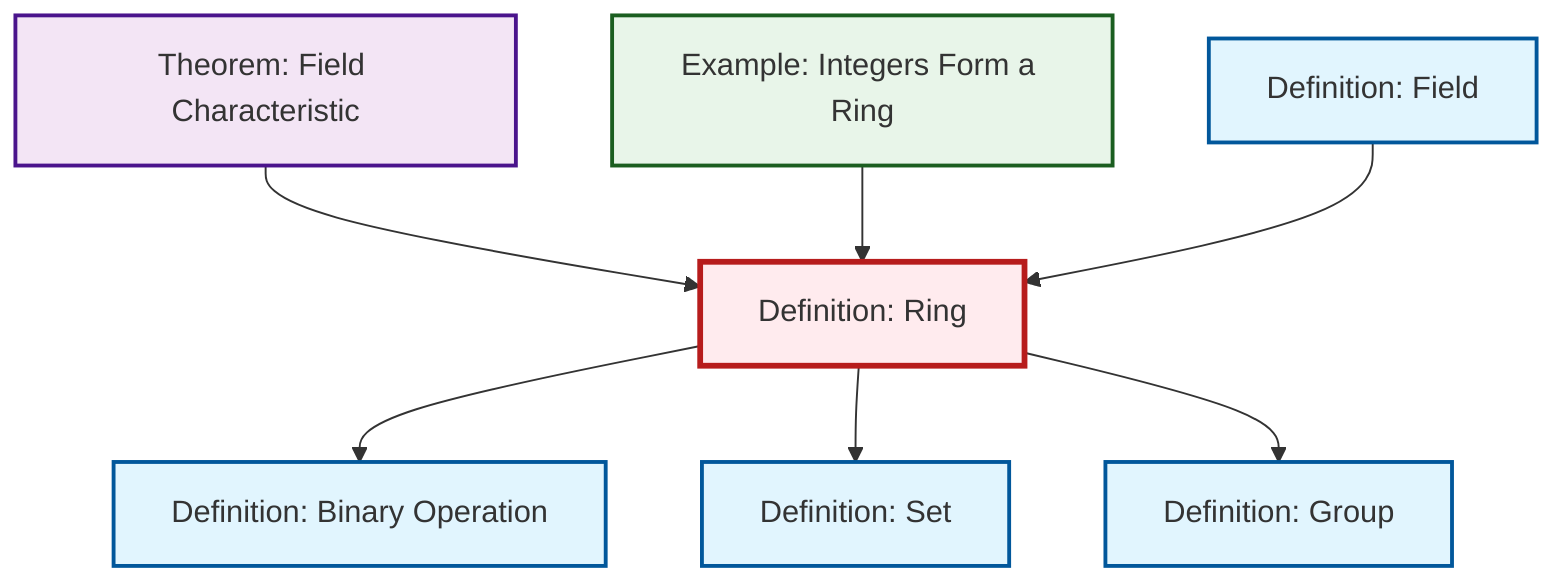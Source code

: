 graph TD
    classDef definition fill:#e1f5fe,stroke:#01579b,stroke-width:2px
    classDef theorem fill:#f3e5f5,stroke:#4a148c,stroke-width:2px
    classDef axiom fill:#fff3e0,stroke:#e65100,stroke-width:2px
    classDef example fill:#e8f5e9,stroke:#1b5e20,stroke-width:2px
    classDef current fill:#ffebee,stroke:#b71c1c,stroke-width:3px
    thm-field-characteristic["Theorem: Field Characteristic"]:::theorem
    ex-integers-ring["Example: Integers Form a Ring"]:::example
    def-binary-operation["Definition: Binary Operation"]:::definition
    def-field["Definition: Field"]:::definition
    def-set["Definition: Set"]:::definition
    def-ring["Definition: Ring"]:::definition
    def-group["Definition: Group"]:::definition
    def-ring --> def-binary-operation
    thm-field-characteristic --> def-ring
    ex-integers-ring --> def-ring
    def-ring --> def-set
    def-field --> def-ring
    def-ring --> def-group
    class def-ring current